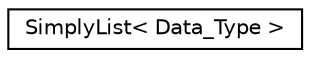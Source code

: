 digraph "Graphical Class Hierarchy"
{
 // LATEX_PDF_SIZE
  edge [fontname="Helvetica",fontsize="10",labelfontname="Helvetica",labelfontsize="10"];
  node [fontname="Helvetica",fontsize="10",shape=record];
  rankdir="LR";
  Node0 [label="SimplyList\< Data_Type \>",height=0.2,width=0.4,color="black", fillcolor="white", style="filled",URL="$class_simply_list.html",tooltip=" "];
}
